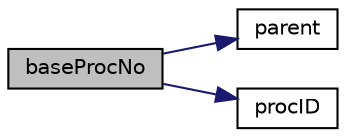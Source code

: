 digraph "baseProcNo"
{
  bgcolor="transparent";
  edge [fontname="Helvetica",fontsize="10",labelfontname="Helvetica",labelfontsize="10"];
  node [fontname="Helvetica",fontsize="10",shape=record];
  rankdir="LR";
  Node1 [label="baseProcNo",height=0.2,width=0.4,color="black", fillcolor="grey75", style="filled", fontcolor="black"];
  Node1 -> Node2 [color="midnightblue",fontsize="10",style="solid",fontname="Helvetica"];
  Node2 [label="parent",height=0.2,width=0.4,color="black",URL="$a02766.html#a90aa4fcf36703e8e69e1d282c3e58b63"];
  Node1 -> Node3 [color="midnightblue",fontsize="10",style="solid",fontname="Helvetica"];
  Node3 [label="procID",height=0.2,width=0.4,color="black",URL="$a02766.html#a43dda0aa68c1eb335d8c0ca455893673",tooltip="Process ID of given process index. "];
}
